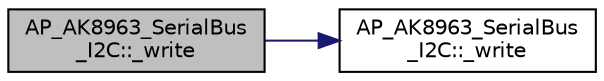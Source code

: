 digraph "AP_AK8963_SerialBus_I2C::_write"
{
 // INTERACTIVE_SVG=YES
  edge [fontname="Helvetica",fontsize="10",labelfontname="Helvetica",labelfontsize="10"];
  node [fontname="Helvetica",fontsize="10",shape=record];
  rankdir="LR";
  Node1 [label="AP_AK8963_SerialBus\l_I2C::_write",height=0.2,width=0.4,color="black", fillcolor="grey75", style="filled", fontcolor="black"];
  Node1 -> Node2 [color="midnightblue",fontsize="10",style="solid",fontname="Helvetica"];
  Node2 [label="AP_AK8963_SerialBus\l_I2C::_write",height=0.2,width=0.4,color="black", fillcolor="white", style="filled",URL="$classAP__AK8963__SerialBus__I2C.html#a6f8b5b2ca63015f506eb5b8e71227241"];
}
